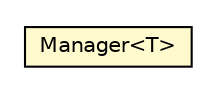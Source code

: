 #!/usr/local/bin/dot
#
# Class diagram 
# Generated by UMLGraph version R5_6-24-gf6e263 (http://www.umlgraph.org/)
#

digraph G {
	edge [fontname="Helvetica",fontsize=10,labelfontname="Helvetica",labelfontsize=10];
	node [fontname="Helvetica",fontsize=10,shape=plaintext];
	nodesep=0.25;
	ranksep=0.5;
	// org.universAAL.lddi.lib.ieeex73std.manager.Manager<T>
	c229181 [label=<<table title="org.universAAL.lddi.lib.ieeex73std.manager.Manager" border="0" cellborder="1" cellspacing="0" cellpadding="2" port="p" bgcolor="lemonChiffon" href="./Manager.html">
		<tr><td><table border="0" cellspacing="0" cellpadding="1">
<tr><td align="center" balign="center"> Manager&lt;T&gt; </td></tr>
		</table></td></tr>
		</table>>, URL="./Manager.html", fontname="Helvetica", fontcolor="black", fontsize=10.0];
}

